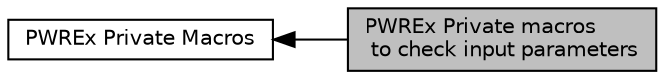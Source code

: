 digraph "PWREx Private macros to check input parameters"
{
  edge [fontname="Helvetica",fontsize="10",labelfontname="Helvetica",labelfontsize="10"];
  node [fontname="Helvetica",fontsize="10",shape=box];
  rankdir=LR;
  Node1 [label="PWREx Private macros\l to check input parameters",height=0.2,width=0.4,color="black", fillcolor="grey75", style="filled", fontcolor="black",tooltip=" "];
  Node2 [label="PWREx Private Macros",height=0.2,width=0.4,color="black", fillcolor="white", style="filled",URL="$group___p_w_r_ex___private___macros.html",tooltip=" "];
  Node2->Node1 [shape=plaintext, dir="back", style="solid"];
}

